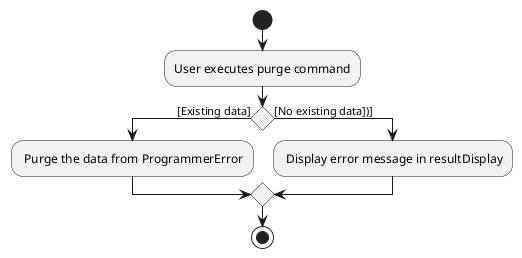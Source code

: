 @startuml
start
:User executes purge command;

if () then ([Existing data])
    : Purge the data from ProgrammerError;
else ([No existing data])])
    : Display error message in resultDisplay;
endif
stop
@enduml
